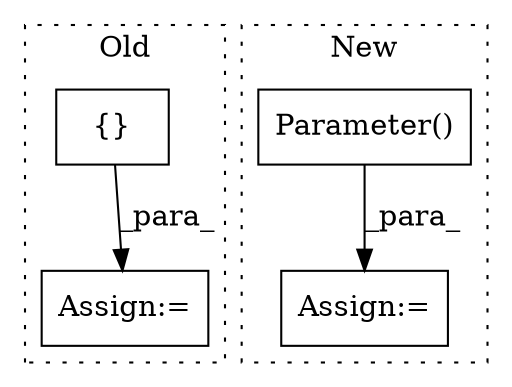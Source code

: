 digraph G {
subgraph cluster0 {
1 [label="{}" a="59" s="5868,5868" l="2,1" shape="box"];
3 [label="Assign:=" a="68" s="5865" l="3" shape="box"];
label = "Old";
style="dotted";
}
subgraph cluster1 {
2 [label="Parameter()" a="75" s="7182,7201" l="13,1" shape="box"];
4 [label="Assign:=" a="68" s="7179" l="3" shape="box"];
label = "New";
style="dotted";
}
1 -> 3 [label="_para_"];
2 -> 4 [label="_para_"];
}